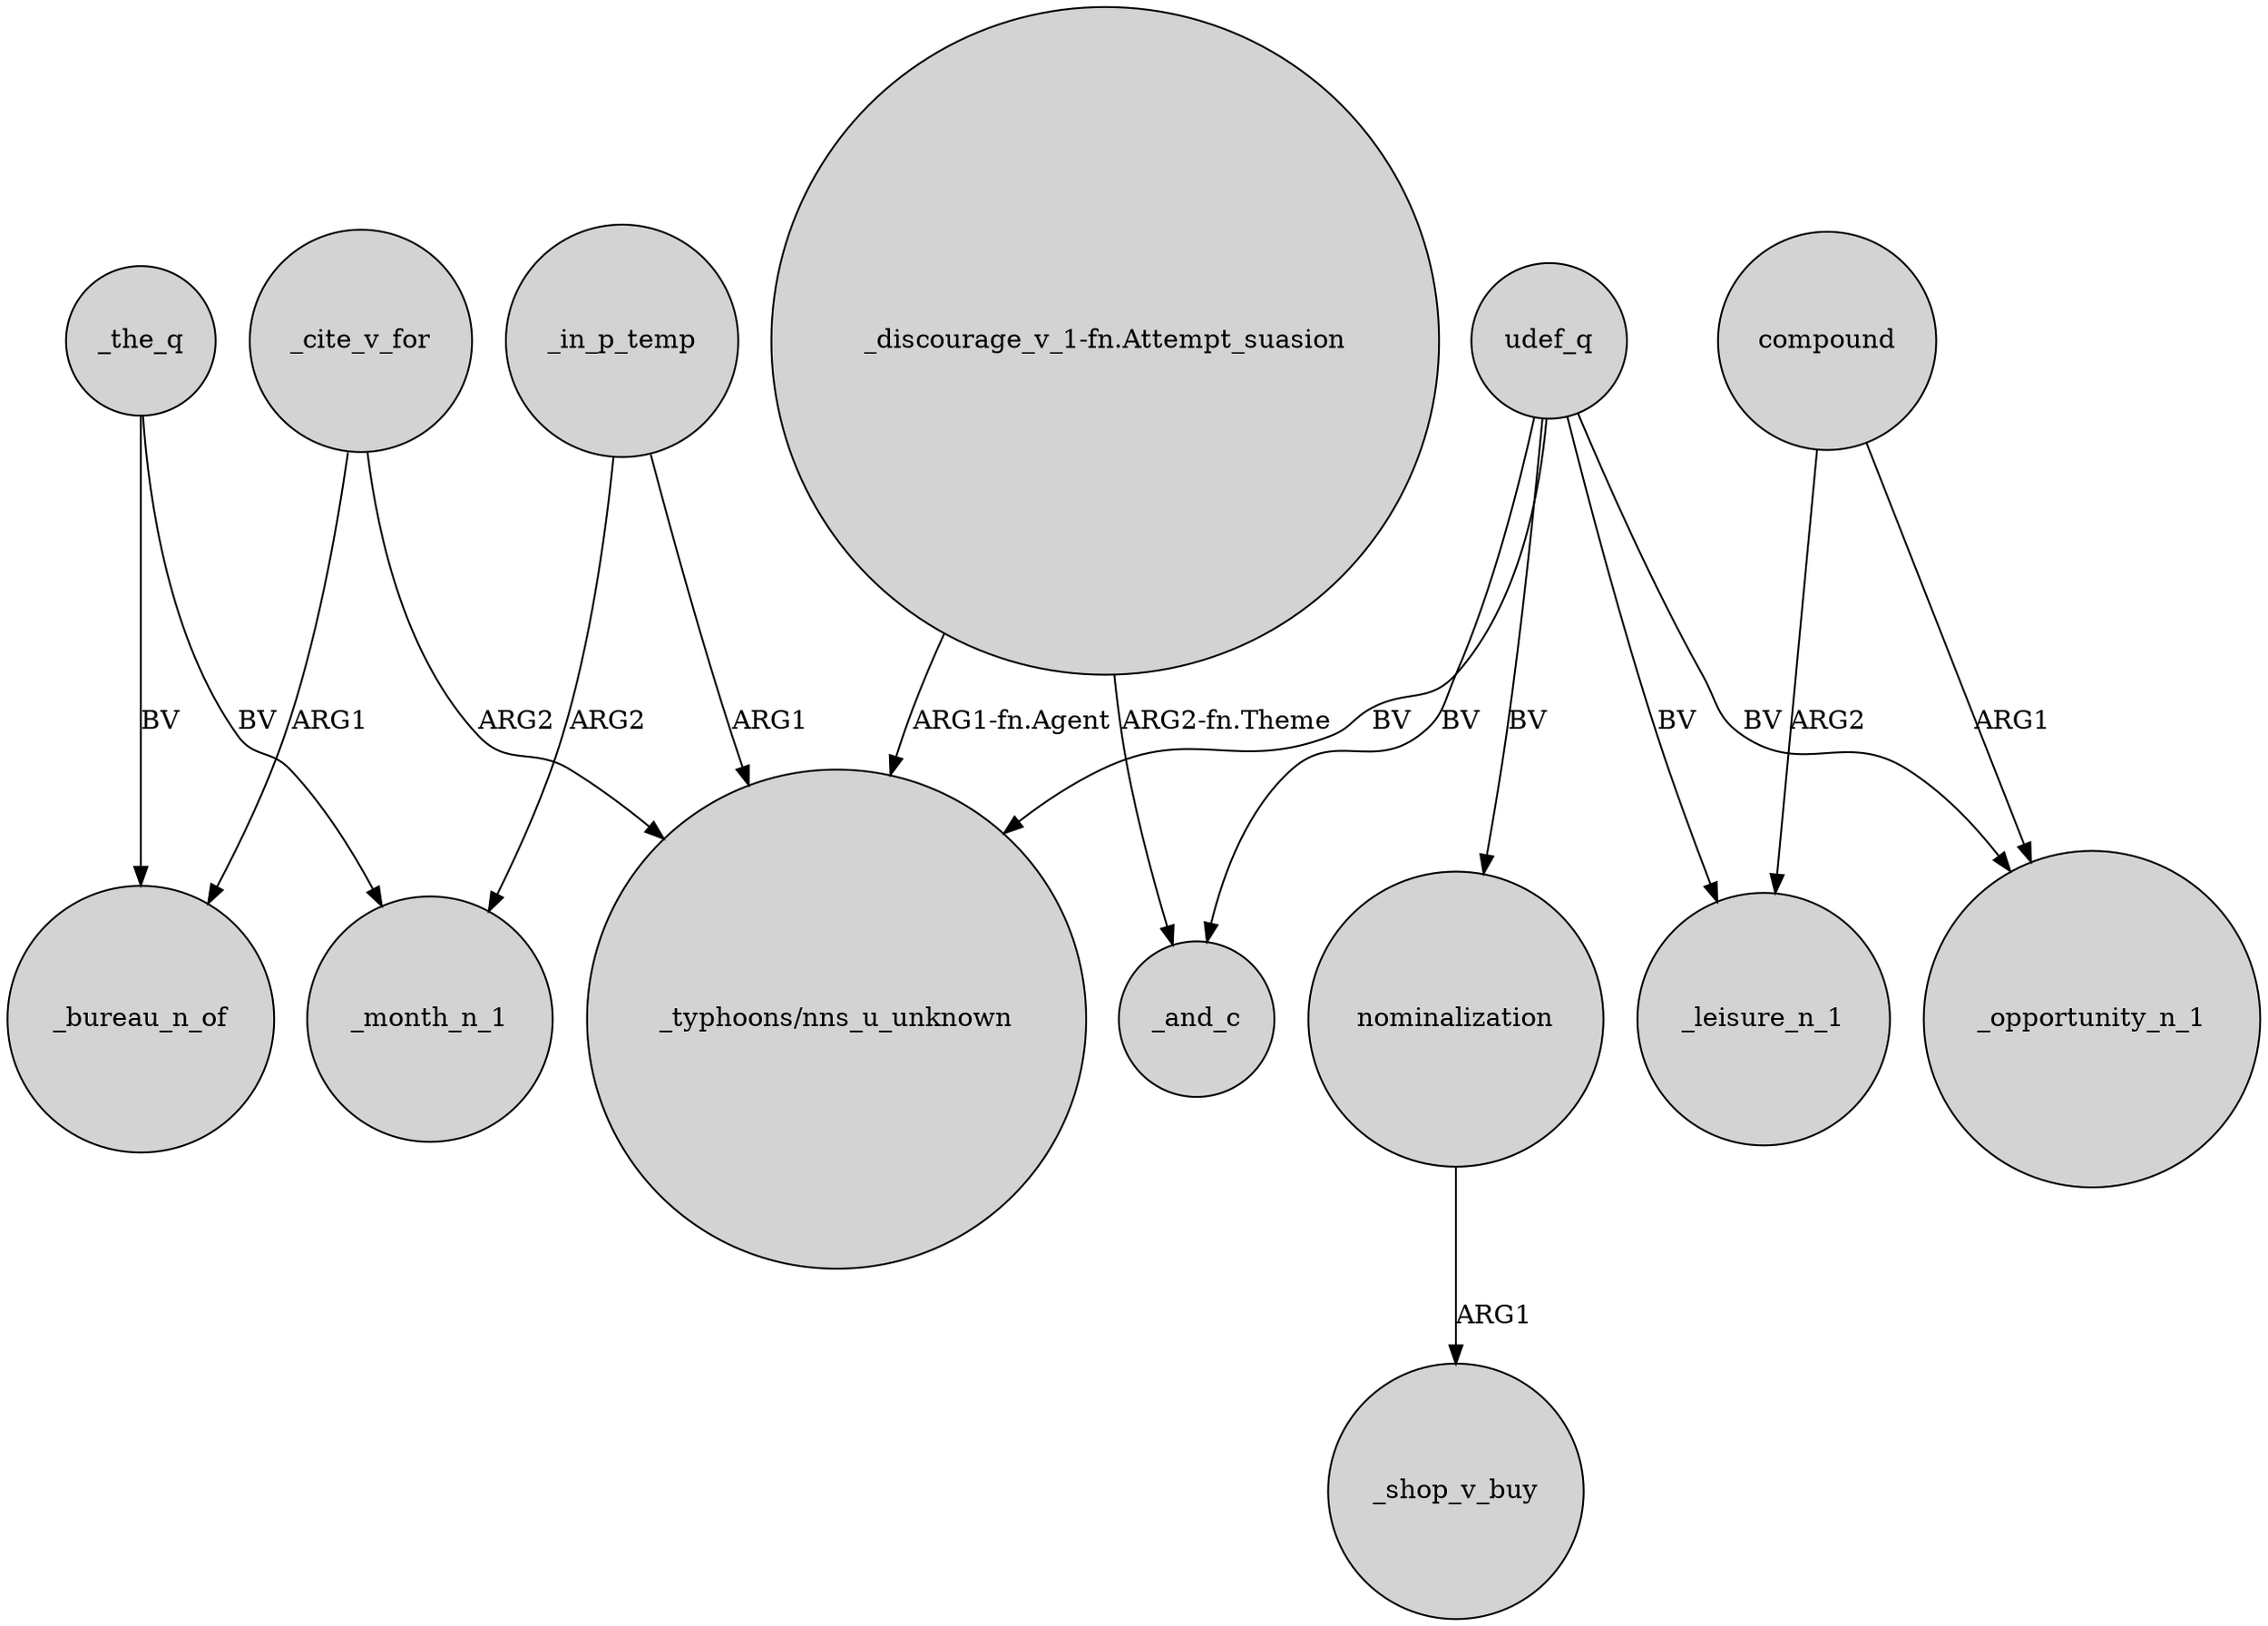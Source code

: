 digraph {
	node [shape=circle style=filled]
	_the_q -> _month_n_1 [label=BV]
	compound -> _leisure_n_1 [label=ARG2]
	_cite_v_for -> "_typhoons/nns_u_unknown" [label=ARG2]
	nominalization -> _shop_v_buy [label=ARG1]
	compound -> _opportunity_n_1 [label=ARG1]
	udef_q -> _leisure_n_1 [label=BV]
	"_discourage_v_1-fn.Attempt_suasion" -> "_typhoons/nns_u_unknown" [label="ARG1-fn.Agent"]
	udef_q -> _and_c [label=BV]
	_the_q -> _bureau_n_of [label=BV]
	"_discourage_v_1-fn.Attempt_suasion" -> _and_c [label="ARG2-fn.Theme"]
	udef_q -> _opportunity_n_1 [label=BV]
	_cite_v_for -> _bureau_n_of [label=ARG1]
	udef_q -> nominalization [label=BV]
	udef_q -> "_typhoons/nns_u_unknown" [label=BV]
	_in_p_temp -> "_typhoons/nns_u_unknown" [label=ARG1]
	_in_p_temp -> _month_n_1 [label=ARG2]
}
